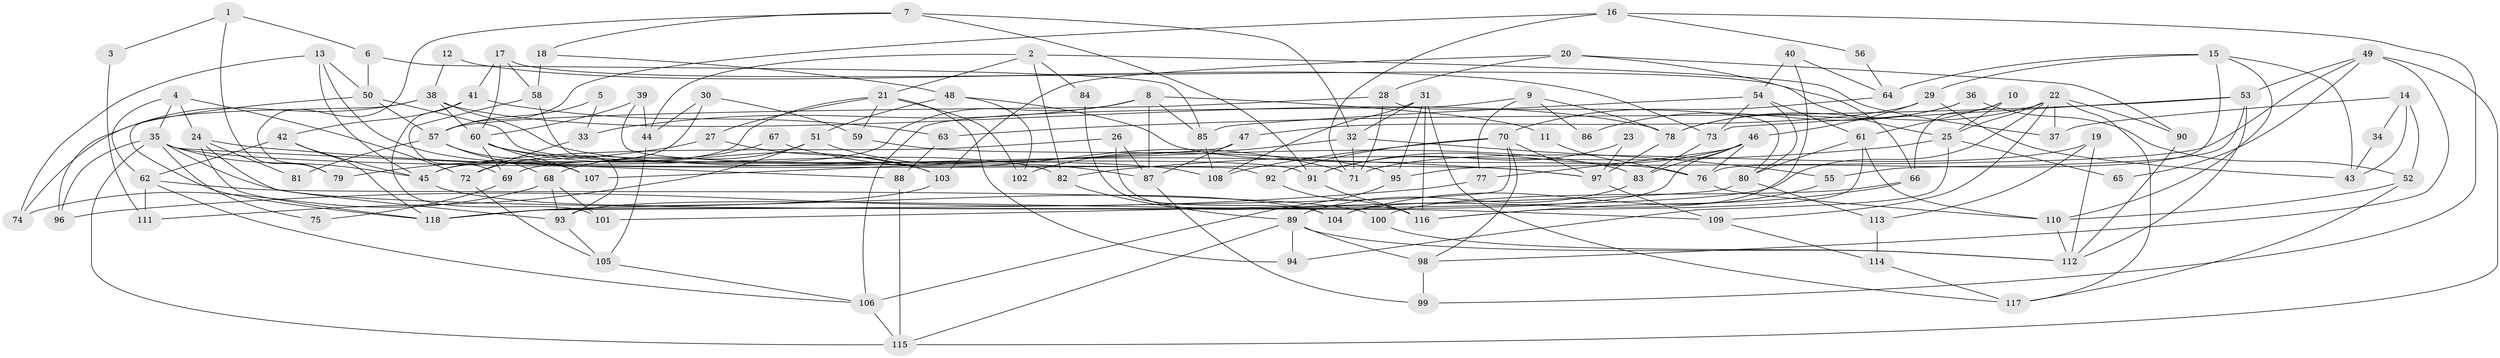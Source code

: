 // Generated by graph-tools (version 1.1) at 2025/36/03/09/25 02:36:26]
// undirected, 118 vertices, 236 edges
graph export_dot {
graph [start="1"]
  node [color=gray90,style=filled];
  1;
  2;
  3;
  4;
  5;
  6;
  7;
  8;
  9;
  10;
  11;
  12;
  13;
  14;
  15;
  16;
  17;
  18;
  19;
  20;
  21;
  22;
  23;
  24;
  25;
  26;
  27;
  28;
  29;
  30;
  31;
  32;
  33;
  34;
  35;
  36;
  37;
  38;
  39;
  40;
  41;
  42;
  43;
  44;
  45;
  46;
  47;
  48;
  49;
  50;
  51;
  52;
  53;
  54;
  55;
  56;
  57;
  58;
  59;
  60;
  61;
  62;
  63;
  64;
  65;
  66;
  67;
  68;
  69;
  70;
  71;
  72;
  73;
  74;
  75;
  76;
  77;
  78;
  79;
  80;
  81;
  82;
  83;
  84;
  85;
  86;
  87;
  88;
  89;
  90;
  91;
  92;
  93;
  94;
  95;
  96;
  97;
  98;
  99;
  100;
  101;
  102;
  103;
  104;
  105;
  106;
  107;
  108;
  109;
  110;
  111;
  112;
  113;
  114;
  115;
  116;
  117;
  118;
  1 -- 6;
  1 -- 79;
  1 -- 3;
  2 -- 82;
  2 -- 21;
  2 -- 37;
  2 -- 44;
  2 -- 84;
  3 -- 111;
  4 -- 24;
  4 -- 35;
  4 -- 62;
  4 -- 72;
  5 -- 33;
  5 -- 57;
  6 -- 50;
  6 -- 85;
  7 -- 91;
  7 -- 32;
  7 -- 18;
  7 -- 79;
  8 -- 69;
  8 -- 85;
  8 -- 11;
  8 -- 33;
  8 -- 87;
  9 -- 78;
  9 -- 106;
  9 -- 77;
  9 -- 86;
  10 -- 61;
  10 -- 25;
  10 -- 66;
  11 -- 76;
  12 -- 38;
  12 -- 73;
  13 -- 50;
  13 -- 82;
  13 -- 45;
  13 -- 74;
  14 -- 37;
  14 -- 52;
  14 -- 34;
  14 -- 43;
  15 -- 29;
  15 -- 64;
  15 -- 43;
  15 -- 76;
  15 -- 110;
  16 -- 71;
  16 -- 57;
  16 -- 56;
  16 -- 99;
  17 -- 41;
  17 -- 58;
  17 -- 25;
  17 -- 60;
  18 -- 48;
  18 -- 58;
  19 -- 112;
  19 -- 71;
  19 -- 113;
  20 -- 66;
  20 -- 90;
  20 -- 28;
  20 -- 103;
  21 -- 45;
  21 -- 94;
  21 -- 27;
  21 -- 59;
  21 -- 102;
  22 -- 78;
  22 -- 117;
  22 -- 25;
  22 -- 37;
  22 -- 90;
  22 -- 109;
  22 -- 118;
  23 -- 91;
  23 -- 97;
  24 -- 97;
  24 -- 118;
  24 -- 81;
  24 -- 93;
  25 -- 65;
  25 -- 82;
  25 -- 94;
  26 -- 45;
  26 -- 116;
  26 -- 87;
  27 -- 103;
  27 -- 79;
  28 -- 57;
  28 -- 71;
  28 -- 80;
  29 -- 46;
  29 -- 43;
  29 -- 47;
  30 -- 44;
  30 -- 45;
  30 -- 59;
  31 -- 116;
  31 -- 108;
  31 -- 32;
  31 -- 95;
  31 -- 117;
  32 -- 102;
  32 -- 55;
  32 -- 71;
  33 -- 72;
  34 -- 43;
  35 -- 97;
  35 -- 45;
  35 -- 75;
  35 -- 88;
  35 -- 96;
  35 -- 109;
  35 -- 115;
  36 -- 52;
  36 -- 78;
  36 -- 86;
  38 -- 83;
  38 -- 60;
  38 -- 74;
  38 -- 78;
  38 -- 118;
  39 -- 60;
  39 -- 44;
  39 -- 92;
  40 -- 104;
  40 -- 54;
  40 -- 64;
  41 -- 42;
  41 -- 101;
  41 -- 63;
  42 -- 118;
  42 -- 62;
  42 -- 45;
  44 -- 105;
  45 -- 104;
  46 -- 83;
  46 -- 76;
  46 -- 77;
  46 -- 91;
  46 -- 93;
  47 -- 87;
  47 -- 107;
  48 -- 51;
  48 -- 76;
  48 -- 102;
  49 -- 95;
  49 -- 98;
  49 -- 53;
  49 -- 65;
  49 -- 115;
  50 -- 57;
  50 -- 96;
  50 -- 91;
  51 -- 87;
  51 -- 68;
  51 -- 111;
  52 -- 117;
  52 -- 110;
  53 -- 63;
  53 -- 55;
  53 -- 73;
  53 -- 112;
  54 -- 61;
  54 -- 80;
  54 -- 73;
  54 -- 85;
  55 -- 104;
  56 -- 64;
  57 -- 107;
  57 -- 68;
  57 -- 81;
  58 -- 93;
  58 -- 69;
  59 -- 95;
  60 -- 103;
  60 -- 69;
  60 -- 107;
  60 -- 108;
  61 -- 116;
  61 -- 110;
  61 -- 80;
  62 -- 106;
  62 -- 100;
  62 -- 111;
  63 -- 88;
  64 -- 70;
  66 -- 100;
  66 -- 116;
  67 -- 72;
  67 -- 71;
  68 -- 93;
  68 -- 74;
  68 -- 101;
  69 -- 75;
  70 -- 118;
  70 -- 92;
  70 -- 97;
  70 -- 98;
  70 -- 108;
  72 -- 105;
  73 -- 83;
  76 -- 110;
  77 -- 96;
  78 -- 97;
  80 -- 101;
  80 -- 113;
  82 -- 89;
  83 -- 89;
  84 -- 104;
  85 -- 108;
  87 -- 99;
  88 -- 115;
  89 -- 115;
  89 -- 98;
  89 -- 94;
  89 -- 112;
  90 -- 112;
  91 -- 116;
  92 -- 116;
  93 -- 105;
  95 -- 106;
  97 -- 109;
  98 -- 99;
  100 -- 112;
  103 -- 118;
  105 -- 106;
  106 -- 115;
  109 -- 114;
  110 -- 112;
  113 -- 114;
  114 -- 117;
}
